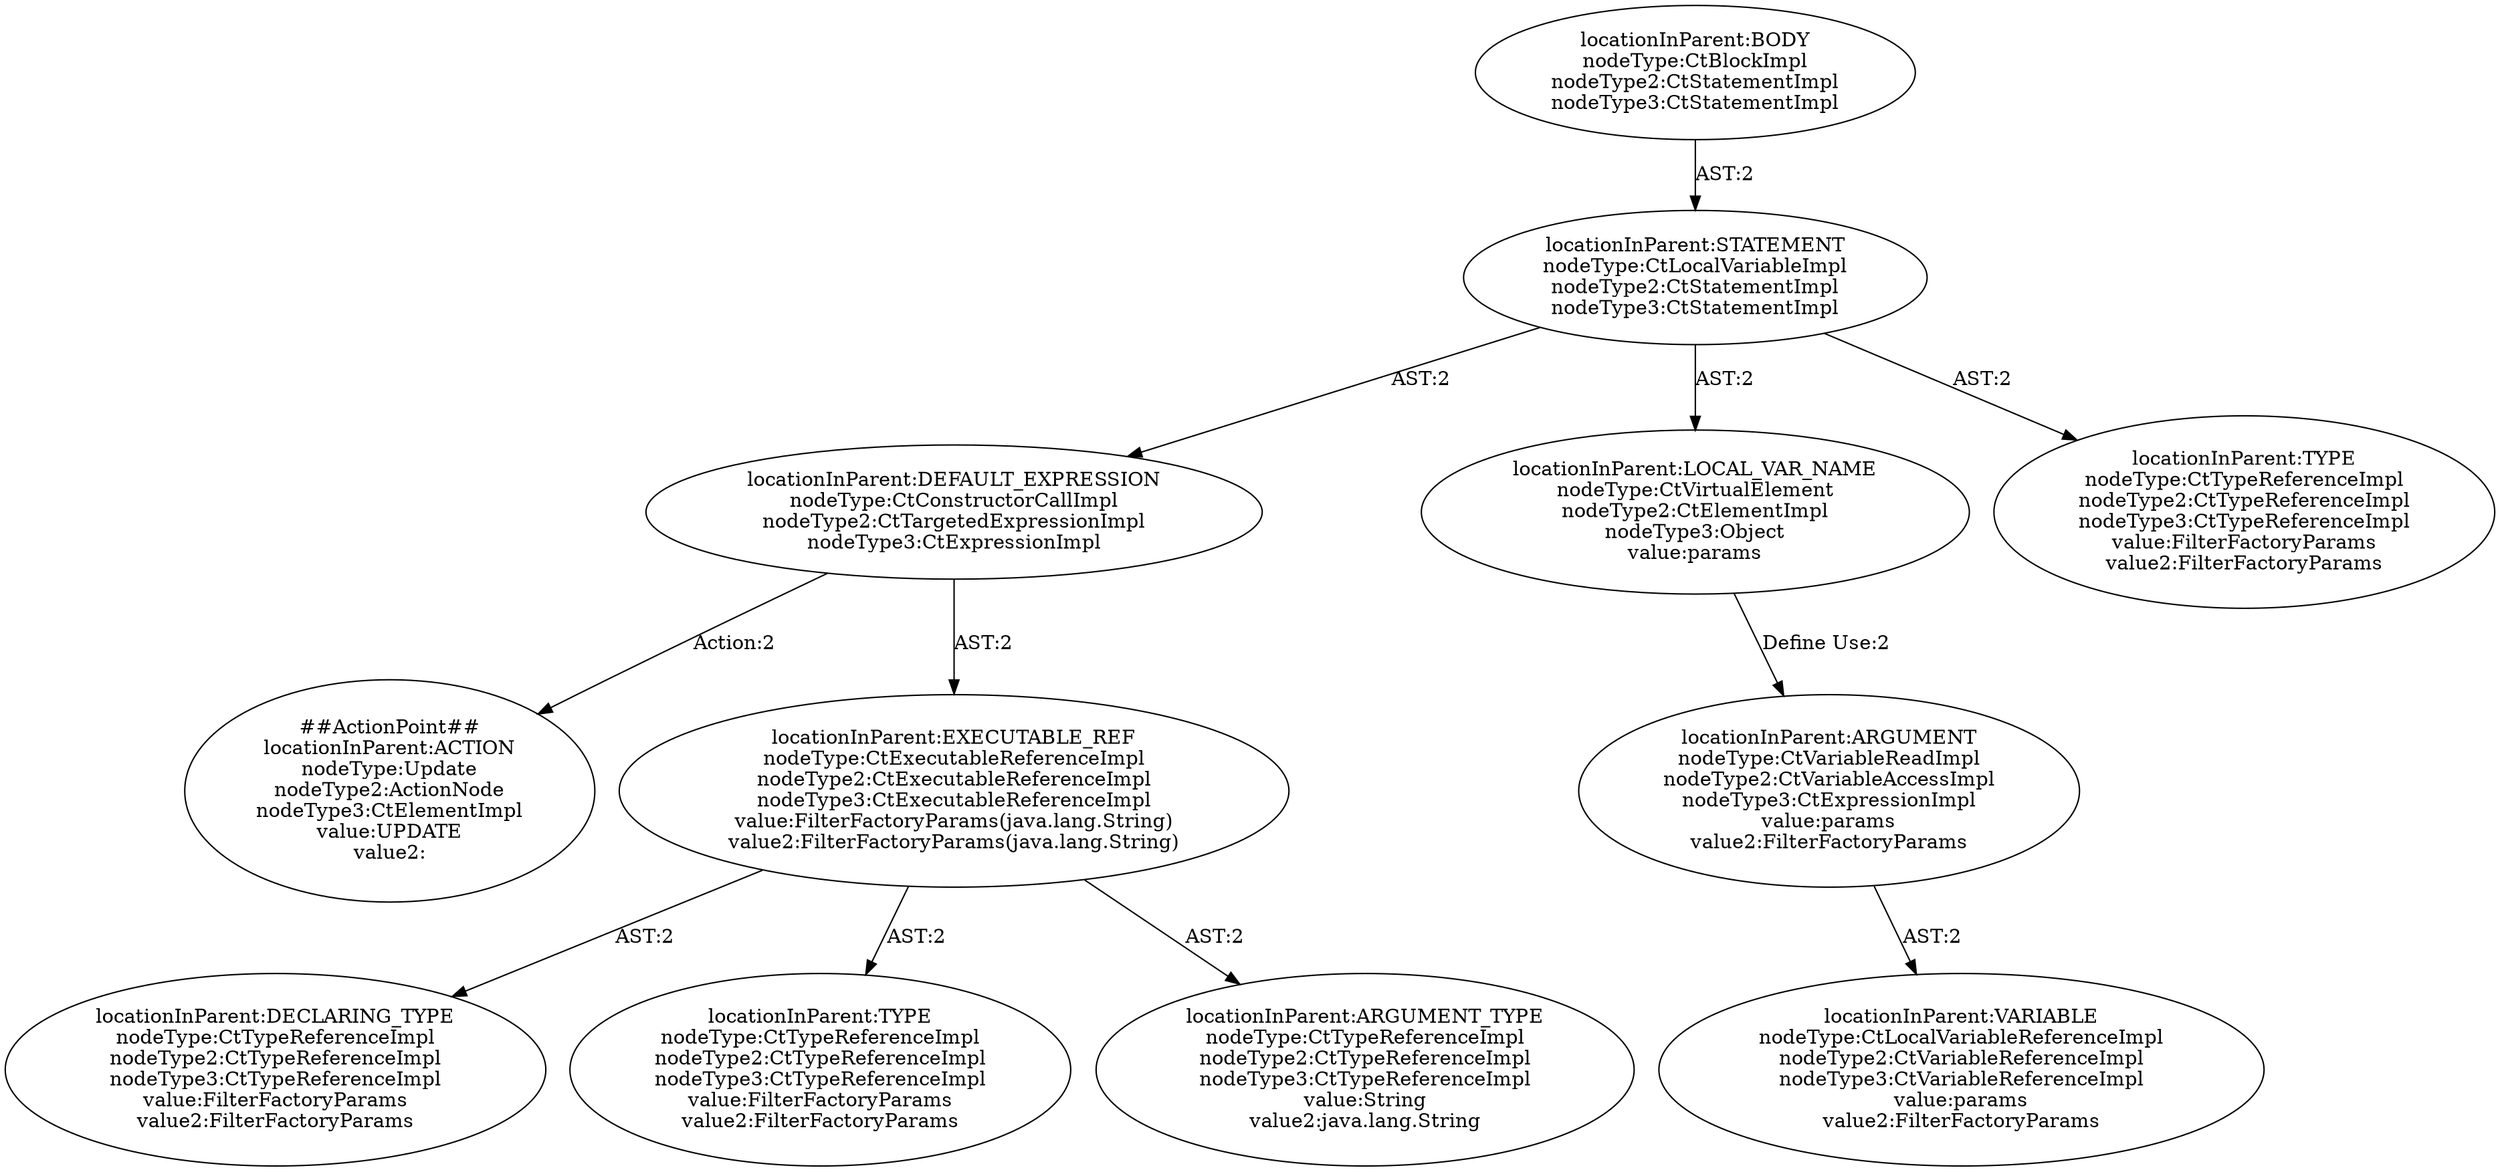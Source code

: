 digraph "Pattern" {
0 [label="##ActionPoint##
locationInParent:ACTION
nodeType:Update
nodeType2:ActionNode
nodeType3:CtElementImpl
value:UPDATE
value2:" shape=ellipse]
1 [label="locationInParent:DEFAULT_EXPRESSION
nodeType:CtConstructorCallImpl
nodeType2:CtTargetedExpressionImpl
nodeType3:CtExpressionImpl" shape=ellipse]
2 [label="locationInParent:STATEMENT
nodeType:CtLocalVariableImpl
nodeType2:CtStatementImpl
nodeType3:CtStatementImpl" shape=ellipse]
3 [label="locationInParent:BODY
nodeType:CtBlockImpl
nodeType2:CtStatementImpl
nodeType3:CtStatementImpl" shape=ellipse]
4 [label="locationInParent:LOCAL_VAR_NAME
nodeType:CtVirtualElement
nodeType2:CtElementImpl
nodeType3:Object
value:params" shape=ellipse]
5 [label="locationInParent:TYPE
nodeType:CtTypeReferenceImpl
nodeType2:CtTypeReferenceImpl
nodeType3:CtTypeReferenceImpl
value:FilterFactoryParams
value2:FilterFactoryParams" shape=ellipse]
6 [label="locationInParent:EXECUTABLE_REF
nodeType:CtExecutableReferenceImpl
nodeType2:CtExecutableReferenceImpl
nodeType3:CtExecutableReferenceImpl
value:FilterFactoryParams(java.lang.String)
value2:FilterFactoryParams(java.lang.String)" shape=ellipse]
7 [label="locationInParent:DECLARING_TYPE
nodeType:CtTypeReferenceImpl
nodeType2:CtTypeReferenceImpl
nodeType3:CtTypeReferenceImpl
value:FilterFactoryParams
value2:FilterFactoryParams" shape=ellipse]
8 [label="locationInParent:TYPE
nodeType:CtTypeReferenceImpl
nodeType2:CtTypeReferenceImpl
nodeType3:CtTypeReferenceImpl
value:FilterFactoryParams
value2:FilterFactoryParams" shape=ellipse]
9 [label="locationInParent:ARGUMENT_TYPE
nodeType:CtTypeReferenceImpl
nodeType2:CtTypeReferenceImpl
nodeType3:CtTypeReferenceImpl
value:String
value2:java.lang.String" shape=ellipse]
10 [label="locationInParent:ARGUMENT
nodeType:CtVariableReadImpl
nodeType2:CtVariableAccessImpl
nodeType3:CtExpressionImpl
value:params
value2:FilterFactoryParams" shape=ellipse]
11 [label="locationInParent:VARIABLE
nodeType:CtLocalVariableReferenceImpl
nodeType2:CtVariableReferenceImpl
nodeType3:CtVariableReferenceImpl
value:params
value2:FilterFactoryParams" shape=ellipse]
1 -> 0 [label="Action:2"];
1 -> 6 [label="AST:2"];
2 -> 1 [label="AST:2"];
2 -> 4 [label="AST:2"];
2 -> 5 [label="AST:2"];
3 -> 2 [label="AST:2"];
4 -> 10 [label="Define Use:2"];
6 -> 7 [label="AST:2"];
6 -> 8 [label="AST:2"];
6 -> 9 [label="AST:2"];
10 -> 11 [label="AST:2"];
}